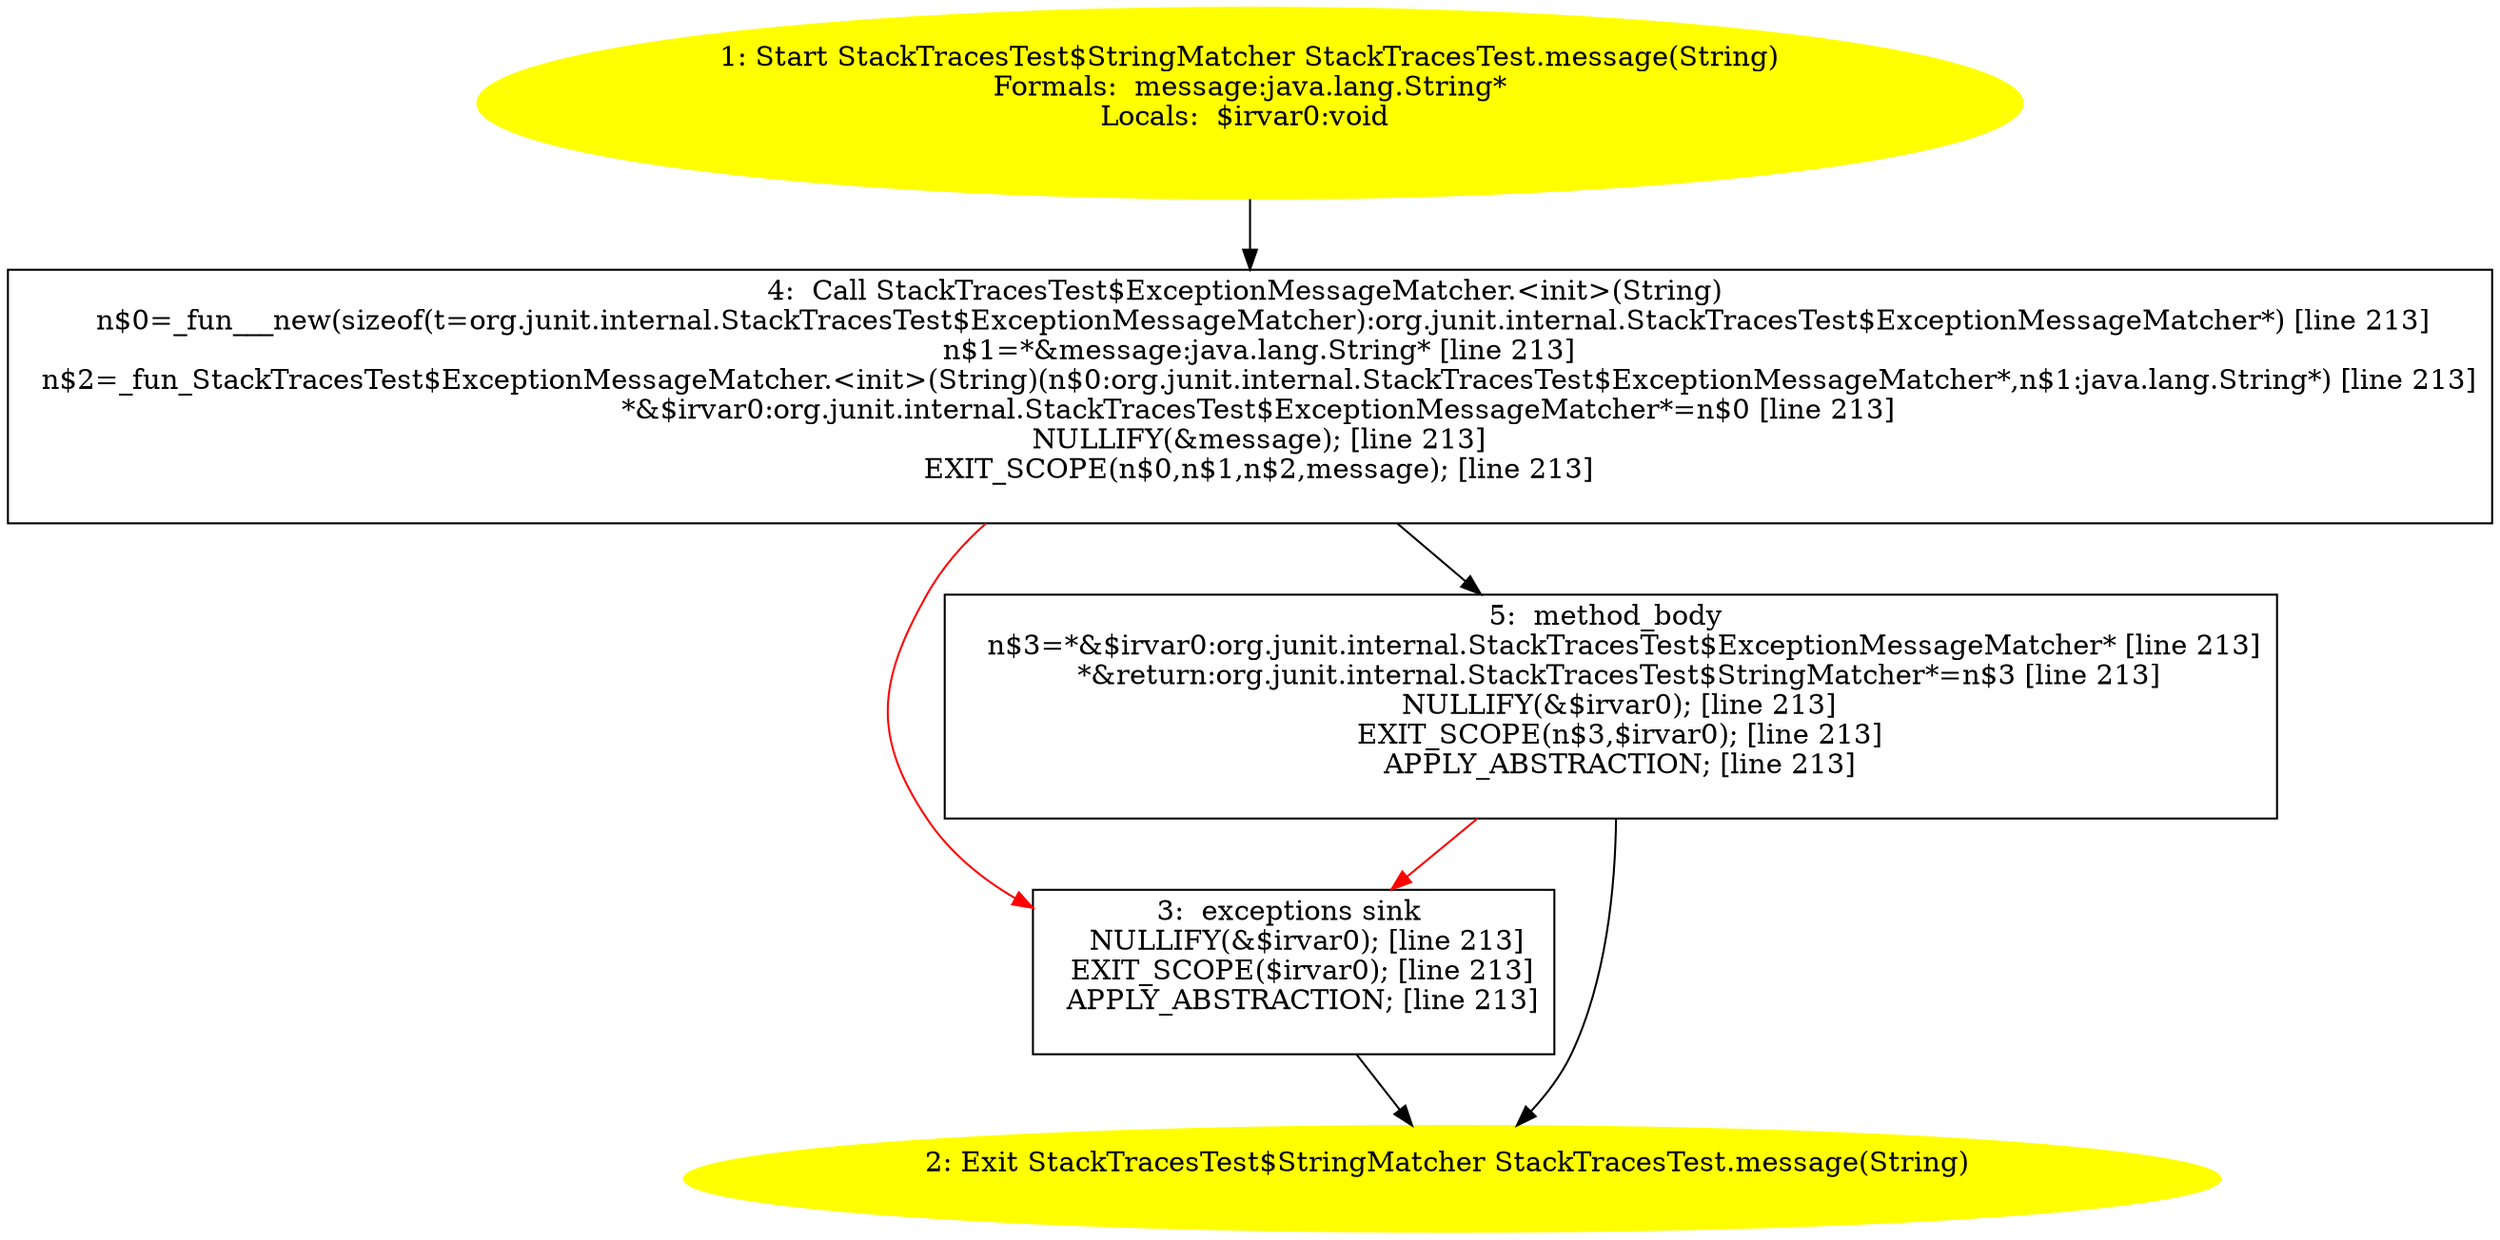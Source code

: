 /* @generated */
digraph cfg {
"org.junit.internal.StackTracesTest.message(java.lang.String):org.junit.internal.StackTracesTest$Stri.0f926db6796f476751bae8387272c281_1" [label="1: Start StackTracesTest$StringMatcher StackTracesTest.message(String)\nFormals:  message:java.lang.String*\nLocals:  $irvar0:void \n  " color=yellow style=filled]
	

	 "org.junit.internal.StackTracesTest.message(java.lang.String):org.junit.internal.StackTracesTest$Stri.0f926db6796f476751bae8387272c281_1" -> "org.junit.internal.StackTracesTest.message(java.lang.String):org.junit.internal.StackTracesTest$Stri.0f926db6796f476751bae8387272c281_4" ;
"org.junit.internal.StackTracesTest.message(java.lang.String):org.junit.internal.StackTracesTest$Stri.0f926db6796f476751bae8387272c281_2" [label="2: Exit StackTracesTest$StringMatcher StackTracesTest.message(String) \n  " color=yellow style=filled]
	

"org.junit.internal.StackTracesTest.message(java.lang.String):org.junit.internal.StackTracesTest$Stri.0f926db6796f476751bae8387272c281_3" [label="3:  exceptions sink \n   NULLIFY(&$irvar0); [line 213]\n  EXIT_SCOPE($irvar0); [line 213]\n  APPLY_ABSTRACTION; [line 213]\n " shape="box"]
	

	 "org.junit.internal.StackTracesTest.message(java.lang.String):org.junit.internal.StackTracesTest$Stri.0f926db6796f476751bae8387272c281_3" -> "org.junit.internal.StackTracesTest.message(java.lang.String):org.junit.internal.StackTracesTest$Stri.0f926db6796f476751bae8387272c281_2" ;
"org.junit.internal.StackTracesTest.message(java.lang.String):org.junit.internal.StackTracesTest$Stri.0f926db6796f476751bae8387272c281_4" [label="4:  Call StackTracesTest$ExceptionMessageMatcher.<init>(String) \n   n$0=_fun___new(sizeof(t=org.junit.internal.StackTracesTest$ExceptionMessageMatcher):org.junit.internal.StackTracesTest$ExceptionMessageMatcher*) [line 213]\n  n$1=*&message:java.lang.String* [line 213]\n  n$2=_fun_StackTracesTest$ExceptionMessageMatcher.<init>(String)(n$0:org.junit.internal.StackTracesTest$ExceptionMessageMatcher*,n$1:java.lang.String*) [line 213]\n  *&$irvar0:org.junit.internal.StackTracesTest$ExceptionMessageMatcher*=n$0 [line 213]\n  NULLIFY(&message); [line 213]\n  EXIT_SCOPE(n$0,n$1,n$2,message); [line 213]\n " shape="box"]
	

	 "org.junit.internal.StackTracesTest.message(java.lang.String):org.junit.internal.StackTracesTest$Stri.0f926db6796f476751bae8387272c281_4" -> "org.junit.internal.StackTracesTest.message(java.lang.String):org.junit.internal.StackTracesTest$Stri.0f926db6796f476751bae8387272c281_5" ;
	 "org.junit.internal.StackTracesTest.message(java.lang.String):org.junit.internal.StackTracesTest$Stri.0f926db6796f476751bae8387272c281_4" -> "org.junit.internal.StackTracesTest.message(java.lang.String):org.junit.internal.StackTracesTest$Stri.0f926db6796f476751bae8387272c281_3" [color="red" ];
"org.junit.internal.StackTracesTest.message(java.lang.String):org.junit.internal.StackTracesTest$Stri.0f926db6796f476751bae8387272c281_5" [label="5:  method_body \n   n$3=*&$irvar0:org.junit.internal.StackTracesTest$ExceptionMessageMatcher* [line 213]\n  *&return:org.junit.internal.StackTracesTest$StringMatcher*=n$3 [line 213]\n  NULLIFY(&$irvar0); [line 213]\n  EXIT_SCOPE(n$3,$irvar0); [line 213]\n  APPLY_ABSTRACTION; [line 213]\n " shape="box"]
	

	 "org.junit.internal.StackTracesTest.message(java.lang.String):org.junit.internal.StackTracesTest$Stri.0f926db6796f476751bae8387272c281_5" -> "org.junit.internal.StackTracesTest.message(java.lang.String):org.junit.internal.StackTracesTest$Stri.0f926db6796f476751bae8387272c281_2" ;
	 "org.junit.internal.StackTracesTest.message(java.lang.String):org.junit.internal.StackTracesTest$Stri.0f926db6796f476751bae8387272c281_5" -> "org.junit.internal.StackTracesTest.message(java.lang.String):org.junit.internal.StackTracesTest$Stri.0f926db6796f476751bae8387272c281_3" [color="red" ];
}
